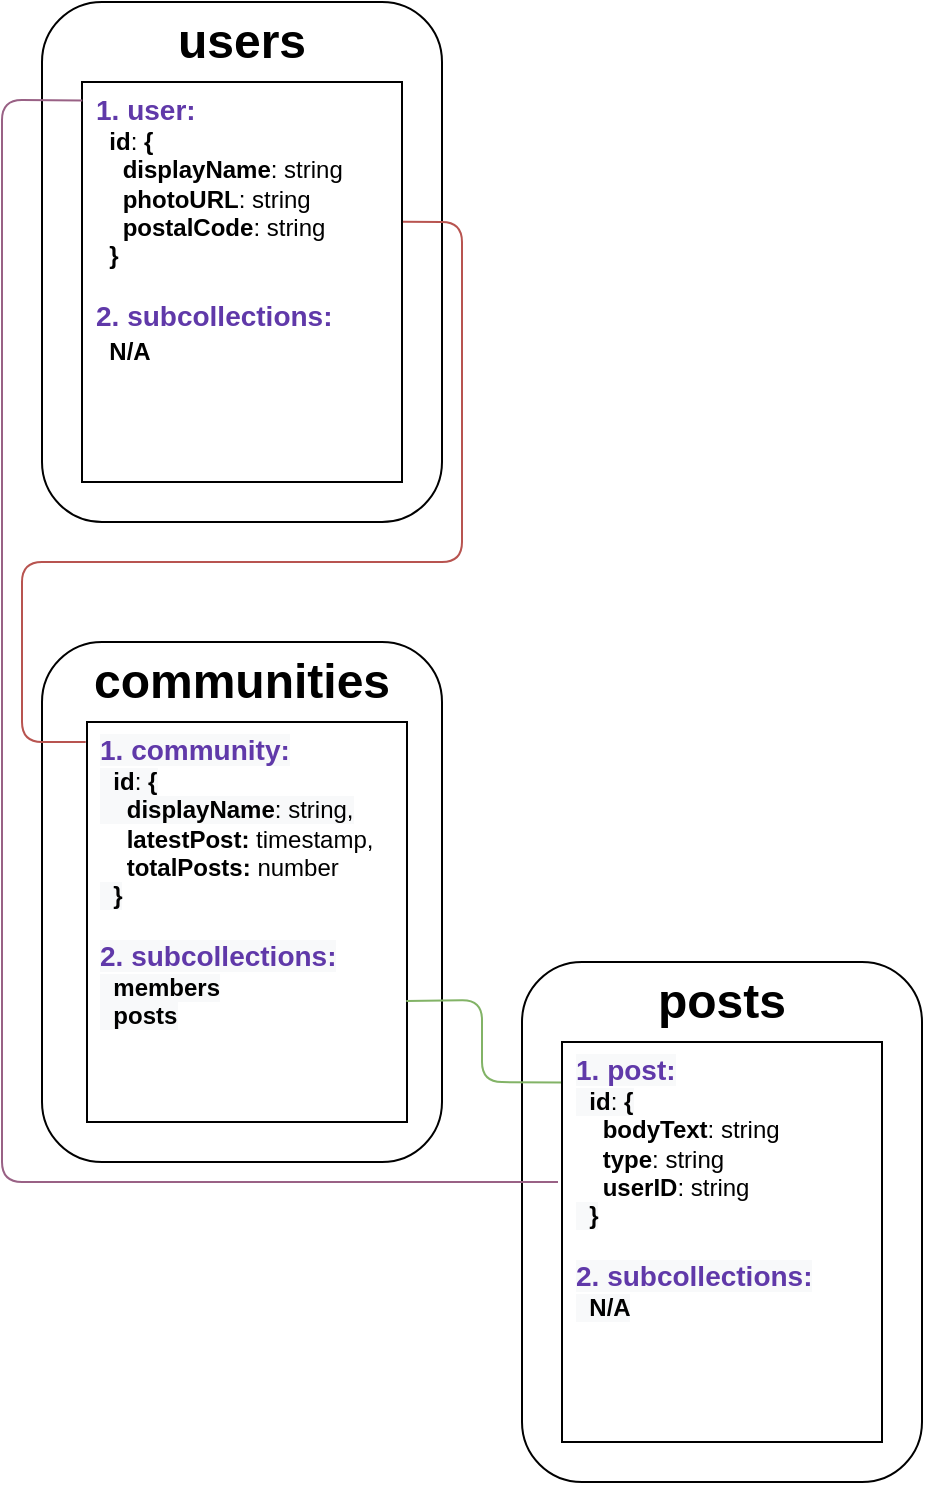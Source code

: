 <mxfile version="13.1.3" type="device"><diagram id="qaOqcztpYcSZbYDaVAkS" name="Page-1"><mxGraphModel dx="1977" dy="985" grid="1" gridSize="10" guides="1" tooltips="1" connect="1" arrows="1" fold="1" page="1" pageScale="1" pageWidth="850" pageHeight="1100" math="0" shadow="0"><root><mxCell id="0"/><mxCell id="1" parent="0"/><mxCell id="cizFhhIUSG-VI0FtVSpb-25" value="" style="rounded=1;whiteSpace=wrap;html=1;" parent="1" vertex="1"><mxGeometry x="280" y="520" width="200" height="260" as="geometry"/></mxCell><mxCell id="cizFhhIUSG-VI0FtVSpb-9" value="" style="rounded=1;whiteSpace=wrap;html=1;" parent="1" vertex="1"><mxGeometry x="40" y="360" width="200" height="260" as="geometry"/></mxCell><mxCell id="Gu0Vx1ZJYTFisXbquUMf-1" value="" style="rounded=0;whiteSpace=wrap;html=1;fontSize=12;" vertex="1" parent="1"><mxGeometry x="62.5" y="400" width="160" height="200" as="geometry"/></mxCell><mxCell id="cizFhhIUSG-VI0FtVSpb-1" value="" style="rounded=1;whiteSpace=wrap;html=1;" parent="1" vertex="1"><mxGeometry x="40" y="40" width="200" height="260" as="geometry"/></mxCell><mxCell id="cizFhhIUSG-VI0FtVSpb-6" value="&lt;font style=&quot;font-size: 24px&quot;&gt;&lt;b&gt;users&lt;/b&gt;&lt;/font&gt;" style="text;html=1;strokeColor=none;fillColor=none;align=center;verticalAlign=middle;whiteSpace=wrap;rounded=0;" parent="1" vertex="1"><mxGeometry x="40" y="50" width="200" height="20" as="geometry"/></mxCell><mxCell id="cizFhhIUSG-VI0FtVSpb-7" value="" style="rounded=0;whiteSpace=wrap;html=1;fontSize=12;" parent="1" vertex="1"><mxGeometry x="60" y="80" width="160" height="200" as="geometry"/></mxCell><mxCell id="cizFhhIUSG-VI0FtVSpb-10" value="&lt;span style=&quot;font-size: 24px&quot;&gt;&lt;b&gt;communities&lt;/b&gt;&lt;/span&gt;" style="text;html=1;strokeColor=none;fillColor=none;align=center;verticalAlign=middle;whiteSpace=wrap;rounded=0;" parent="1" vertex="1"><mxGeometry x="40" y="370" width="200" height="20" as="geometry"/></mxCell><mxCell id="cizFhhIUSG-VI0FtVSpb-11" value="&lt;font color=&quot;#6039a9&quot; style=&quot;font-family: &amp;#34;helvetica&amp;#34; ; font-style: normal ; font-weight: 400 ; letter-spacing: normal ; text-indent: 0px ; text-transform: none ; word-spacing: 0px ; background-color: rgb(248 , 249 , 250) ; font-size: 14px&quot;&gt;&lt;b&gt;1. community:&lt;br&gt;&lt;/b&gt;&lt;/font&gt;&lt;b style=&quot;color: rgb(0 , 0 , 0) ; font-family: &amp;#34;helvetica&amp;#34; ; font-size: 12px ; font-style: normal ; letter-spacing: normal ; text-indent: 0px ; text-transform: none ; word-spacing: 0px ; background-color: rgb(248 , 249 , 250)&quot;&gt;&amp;nbsp; id&lt;/b&gt;&lt;span style=&quot;color: rgb(0 , 0 , 0) ; font-family: &amp;#34;helvetica&amp;#34; ; font-size: 12px ; font-style: normal ; font-weight: 400 ; letter-spacing: normal ; text-indent: 0px ; text-transform: none ; word-spacing: 0px ; background-color: rgb(248 , 249 , 250) ; float: none ; display: inline&quot;&gt;:&amp;nbsp;&lt;/span&gt;&lt;b style=&quot;color: rgb(0 , 0 , 0) ; font-family: &amp;#34;helvetica&amp;#34; ; font-size: 12px ; font-style: normal ; letter-spacing: normal ; text-indent: 0px ; text-transform: none ; word-spacing: 0px ; background-color: rgb(248 , 249 , 250)&quot;&gt;{&lt;/b&gt;&lt;br style=&quot;color: rgb(0 , 0 , 0) ; font-family: &amp;#34;helvetica&amp;#34; ; font-size: 12px ; font-style: normal ; font-weight: 400 ; letter-spacing: normal ; text-indent: 0px ; text-transform: none ; word-spacing: 0px ; background-color: rgb(248 , 249 , 250)&quot;&gt;&lt;span style=&quot;color: rgb(0 , 0 , 0) ; font-family: &amp;#34;helvetica&amp;#34; ; font-size: 12px ; font-style: normal ; font-weight: 400 ; letter-spacing: normal ; text-indent: 0px ; text-transform: none ; word-spacing: 0px ; background-color: rgb(248 , 249 , 250) ; float: none ; display: inline&quot;&gt;&amp;nbsp; &amp;nbsp;&lt;span&gt;&amp;nbsp;&lt;/span&gt;&lt;/span&gt;&lt;b style=&quot;color: rgb(0 , 0 , 0) ; font-family: &amp;#34;helvetica&amp;#34; ; font-size: 12px ; font-style: normal ; letter-spacing: normal ; text-indent: 0px ; text-transform: none ; word-spacing: 0px ; background-color: rgb(248 , 249 , 250)&quot;&gt;displayName&lt;/b&gt;&lt;span style=&quot;color: rgb(0 , 0 , 0) ; font-family: &amp;#34;helvetica&amp;#34; ; font-size: 12px ; font-style: normal ; font-weight: 400 ; letter-spacing: normal ; text-indent: 0px ; text-transform: none ; word-spacing: 0px ; background-color: rgb(248 , 249 , 250) ; float: none ; display: inline&quot;&gt;: string,&lt;br&gt;&lt;/span&gt;&amp;nbsp; &amp;nbsp; &lt;b&gt;latestPost: &lt;/b&gt;timestamp,&lt;br&gt;&amp;nbsp; &amp;nbsp; &lt;b&gt;totalPosts: &lt;/b&gt;number&lt;br style=&quot;color: rgb(0 , 0 , 0) ; font-family: &amp;#34;helvetica&amp;#34; ; font-size: 12px ; font-style: normal ; font-weight: 400 ; letter-spacing: normal ; text-indent: 0px ; text-transform: none ; word-spacing: 0px ; background-color: rgb(248 , 249 , 250)&quot;&gt;&lt;b style=&quot;color: rgb(0 , 0 , 0) ; font-family: &amp;#34;helvetica&amp;#34; ; font-size: 12px ; font-style: normal ; letter-spacing: normal ; text-indent: 0px ; text-transform: none ; word-spacing: 0px ; background-color: rgb(248 , 249 , 250)&quot;&gt;&amp;nbsp; }&lt;br&gt;&lt;br&gt;&lt;/b&gt;&lt;b style=&quot;font-family: &amp;#34;helvetica&amp;#34; ; font-style: normal ; letter-spacing: normal ; text-indent: 0px ; text-transform: none ; word-spacing: 0px ; background-color: rgb(248 , 249 , 250) ; color: rgb(96 , 57 , 169) ; font-size: 14px&quot;&gt;2. subcollections:&lt;br&gt;&lt;/b&gt;&lt;b style=&quot;color: rgb(0 , 0 , 0) ; font-family: &amp;#34;helvetica&amp;#34; ; font-size: 12px ; font-style: normal ; letter-spacing: normal ; text-indent: 0px ; text-transform: none ; word-spacing: 0px ; background-color: rgb(248 , 249 , 250)&quot;&gt;&amp;nbsp; members&lt;br&gt;&amp;nbsp; posts&lt;br&gt;&lt;/b&gt;" style="rounded=0;whiteSpace=wrap;html=1;align=left;verticalAlign=top;spacingTop=-6;strokeColor=none;fillColor=none;" parent="1" vertex="1"><mxGeometry x="67" y="405" width="155" height="195" as="geometry"/></mxCell><mxCell id="cizFhhIUSG-VI0FtVSpb-21" value="" style="endArrow=none;html=1;fillColor=#f8cecc;strokeColor=#b85450;entryX=-0.004;entryY=0.05;entryDx=0;entryDy=0;entryPerimeter=0;exitX=1.003;exitY=0.333;exitDx=0;exitDy=0;exitPerimeter=0;" parent="1" source="nyULPJ2uqBZAzWPQtfHl-1" target="Gu0Vx1ZJYTFisXbquUMf-1" edge="1"><mxGeometry width="50" height="50" relative="1" as="geometry"><mxPoint x="310" y="180" as="sourcePoint"/><mxPoint x="20" y="420" as="targetPoint"/><Array as="points"><mxPoint x="250" y="150"/><mxPoint x="250" y="320"/><mxPoint x="30" y="320"/><mxPoint x="30" y="410"/></Array></mxGeometry></mxCell><mxCell id="cizFhhIUSG-VI0FtVSpb-23" value="" style="endArrow=none;html=1;entryX=0;entryY=0.101;entryDx=0;entryDy=0;entryPerimeter=0;fillColor=#d5e8d4;strokeColor=#82b366;exitX=1.001;exitY=0.69;exitDx=0;exitDy=0;exitPerimeter=0;" parent="1" source="cizFhhIUSG-VI0FtVSpb-11" edge="1" target="Gu0Vx1ZJYTFisXbquUMf-2"><mxGeometry width="50" height="50" relative="1" as="geometry"><mxPoint x="202" y="580" as="sourcePoint"/><mxPoint x="300" y="580" as="targetPoint"/><Array as="points"><mxPoint x="260" y="539"/><mxPoint x="260" y="580"/></Array></mxGeometry></mxCell><mxCell id="cizFhhIUSG-VI0FtVSpb-26" value="&lt;span style=&quot;font-size: 24px&quot;&gt;&lt;b&gt;posts&lt;/b&gt;&lt;/span&gt;" style="text;html=1;strokeColor=none;fillColor=none;align=center;verticalAlign=middle;whiteSpace=wrap;rounded=0;" parent="1" vertex="1"><mxGeometry x="280" y="530" width="200" height="20" as="geometry"/></mxCell><mxCell id="cizFhhIUSG-VI0FtVSpb-30" value="" style="endArrow=none;html=1;entryX=0.001;entryY=0.046;entryDx=0;entryDy=0;entryPerimeter=0;gradientColor=#d5739d;fillColor=#e6d0de;strokeColor=#996185;" parent="1" target="cizFhhIUSG-VI0FtVSpb-7" edge="1"><mxGeometry width="50" height="50" relative="1" as="geometry"><mxPoint x="298" y="630" as="sourcePoint"/><mxPoint x="58.52" y="109.6" as="targetPoint"/><Array as="points"><mxPoint x="250" y="630"/><mxPoint x="130" y="630"/><mxPoint x="20" y="630"/><mxPoint x="20" y="89"/></Array></mxGeometry></mxCell><UserObject label="&lt;font style=&quot;font-size: 14px&quot; color=&quot;#6039a9&quot;&gt;&lt;b&gt;1. user:&lt;br&gt;&lt;/b&gt;&lt;/font&gt;&lt;b&gt;&amp;nbsp; id&lt;/b&gt;:&amp;nbsp;&lt;b&gt;{&lt;/b&gt;&lt;br&gt;&amp;nbsp; &amp;nbsp; &lt;b&gt;displayName&lt;/b&gt;: string&lt;br&gt;&amp;nbsp; &amp;nbsp; &lt;b&gt;photoURL&lt;/b&gt;: string&lt;br&gt;&amp;nbsp; &amp;nbsp; &lt;b&gt;postalCode&lt;/b&gt;: string&lt;br&gt;&lt;b&gt;&amp;nbsp; }&lt;br&gt;&lt;br&gt;&lt;/b&gt;&lt;b style=&quot;color: rgb(96 , 57 , 169) ; font-size: 14px&quot;&gt;2. subcollections:&lt;br&gt;&lt;/b&gt;&lt;b&gt;&amp;nbsp; N/A&lt;/b&gt;&lt;b style=&quot;color: rgb(96 , 57 , 169) ; font-size: 14px&quot;&gt;&lt;br&gt;&lt;/b&gt;" placeholders="1" name="Variable" id="nyULPJ2uqBZAzWPQtfHl-1"><mxCell style="text;html=1;strokeColor=none;fillColor=none;align=left;verticalAlign=top;whiteSpace=wrap;overflow=hidden;shadow=1;fontSize=12;spacingTop=-6;" parent="1" vertex="1"><mxGeometry x="65" y="85" width="155" height="195" as="geometry"/></mxCell></UserObject><mxCell id="Gu0Vx1ZJYTFisXbquUMf-2" value="" style="rounded=0;whiteSpace=wrap;html=1;fontSize=12;" vertex="1" parent="1"><mxGeometry x="300" y="560" width="160" height="200" as="geometry"/></mxCell><mxCell id="nyULPJ2uqBZAzWPQtfHl-2" value="&lt;font color=&quot;#6039a9&quot; style=&quot;font-family: &amp;#34;helvetica&amp;#34; ; font-style: normal ; font-weight: 400 ; letter-spacing: normal ; text-indent: 0px ; text-transform: none ; word-spacing: 0px ; background-color: rgb(248 , 249 , 250) ; font-size: 14px&quot;&gt;&lt;b&gt;1. post:&lt;br&gt;&lt;/b&gt;&lt;/font&gt;&lt;b style=&quot;color: rgb(0 , 0 , 0) ; font-family: &amp;#34;helvetica&amp;#34; ; font-size: 12px ; font-style: normal ; letter-spacing: normal ; text-indent: 0px ; text-transform: none ; word-spacing: 0px ; background-color: rgb(248 , 249 , 250)&quot;&gt;&amp;nbsp; id&lt;/b&gt;&lt;span style=&quot;color: rgb(0 , 0 , 0) ; font-family: &amp;#34;helvetica&amp;#34; ; font-size: 12px ; font-style: normal ; font-weight: 400 ; letter-spacing: normal ; text-indent: 0px ; text-transform: none ; word-spacing: 0px ; background-color: rgb(248 , 249 , 250) ; float: none ; display: inline&quot;&gt;:&amp;nbsp;&lt;/span&gt;&lt;b style=&quot;color: rgb(0 , 0 , 0) ; font-family: &amp;#34;helvetica&amp;#34; ; font-size: 12px ; font-style: normal ; letter-spacing: normal ; text-indent: 0px ; text-transform: none ; word-spacing: 0px ; background-color: rgb(248 , 249 , 250)&quot;&gt;{&lt;br&gt;&lt;/b&gt;&amp;nbsp; &amp;nbsp; &lt;b&gt;bodyText&lt;/b&gt;: string&lt;br&gt;&amp;nbsp; &amp;nbsp; &lt;b&gt;type&lt;/b&gt;: string&lt;br&gt;&amp;nbsp; &amp;nbsp; &lt;b&gt;userID&lt;/b&gt;: string&lt;br style=&quot;color: rgb(0 , 0 , 0) ; font-family: &amp;#34;helvetica&amp;#34; ; font-size: 12px ; font-style: normal ; font-weight: 400 ; letter-spacing: normal ; text-indent: 0px ; text-transform: none ; word-spacing: 0px ; background-color: rgb(248 , 249 , 250)&quot;&gt;&lt;b style=&quot;color: rgb(0 , 0 , 0) ; font-family: &amp;#34;helvetica&amp;#34; ; font-size: 12px ; font-style: normal ; letter-spacing: normal ; text-indent: 0px ; text-transform: none ; word-spacing: 0px ; background-color: rgb(248 , 249 , 250)&quot;&gt;&amp;nbsp; }&lt;br&gt;&lt;br&gt;&lt;/b&gt;&lt;b style=&quot;font-family: &amp;#34;helvetica&amp;#34; ; font-style: normal ; letter-spacing: normal ; text-indent: 0px ; text-transform: none ; word-spacing: 0px ; background-color: rgb(248 , 249 , 250) ; color: rgb(96 , 57 , 169) ; font-size: 14px&quot;&gt;2. subcollections:&lt;br&gt;&lt;/b&gt;&lt;b style=&quot;color: rgb(0 , 0 , 0) ; font-family: &amp;#34;helvetica&amp;#34; ; font-size: 12px ; font-style: normal ; letter-spacing: normal ; text-indent: 0px ; text-transform: none ; word-spacing: 0px ; background-color: rgb(248 , 249 , 250)&quot;&gt;&amp;nbsp; N/A&lt;br&gt;&lt;/b&gt;" style="rounded=0;whiteSpace=wrap;html=1;align=left;verticalAlign=top;spacingTop=-6;fillColor=none;strokeColor=none;" parent="1" vertex="1"><mxGeometry x="305" y="565" width="160" height="200" as="geometry"/></mxCell></root></mxGraphModel></diagram></mxfile>